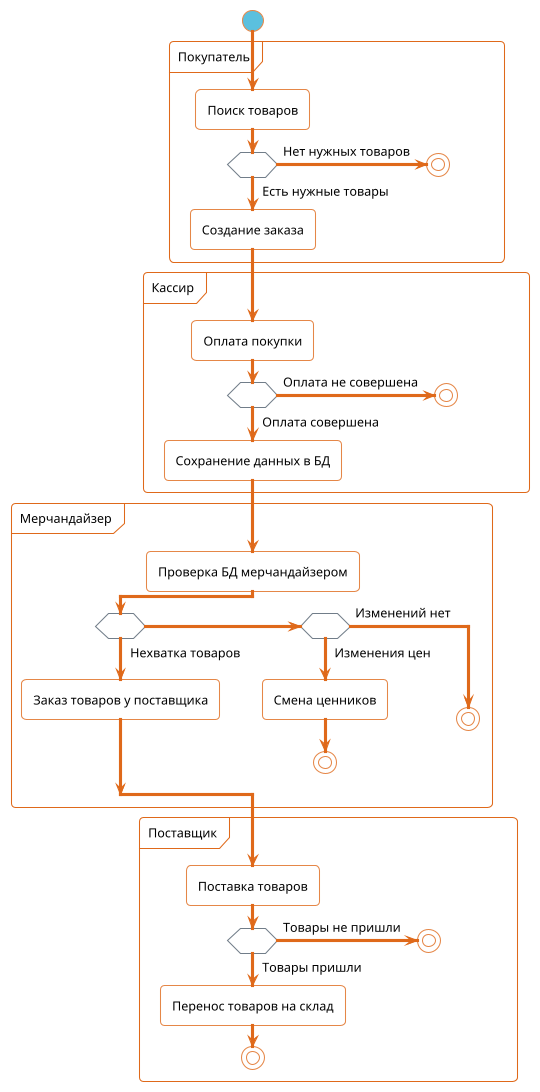 @startuml pr6-activity-diagram
!theme superhero-outline

skinparam BackgroundColor white

!$font = "Bahnschrift, Helvetica"
skinparam DefaultFontName $font
skinparam StateFontName $font
skinparam ArrowFontName $font
skinparam DefaultFontColor black

start
group Покупатель
:Поиск товаров;
if () then (Есть нужные товары)
:Создание заказа;
else (Нет нужных товаров)
stop
endif
end group

group Кассир
:Оплата покупки;
if () then (Оплата совершена)
:Сохранение данных в БД;
else (Оплата не совершена)
stop
endif
end group

group Мерчандайзер
:Проверка БД мерчандайзером;
if () then (Нехватка товаров)
:Заказ товаров у поставщика;
elseif () then (Изменения цен)
:Смена ценников;
stop
else (Изменений нет)
stop
endif
end group

group Поставщик
:Поставка товаров;
if () then (Товары пришли)
:Перенос товаров на склад;
else (Товары не пришли)
stop
endif
stop
end group
@enduml